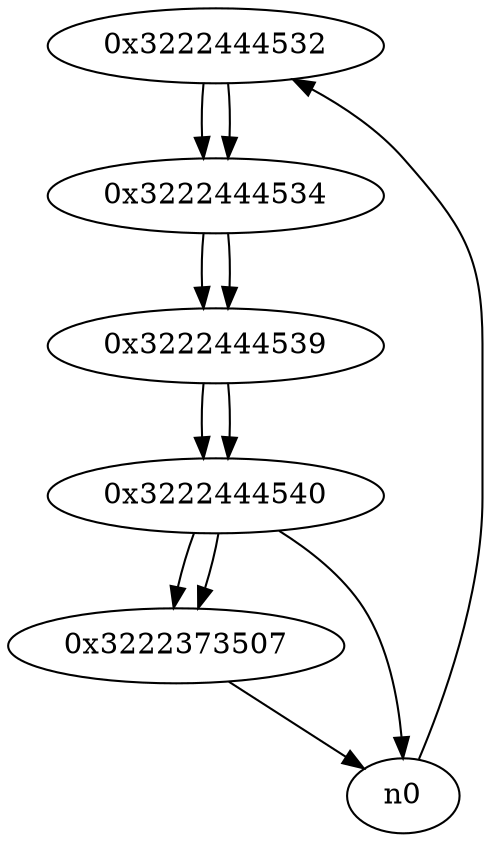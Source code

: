 digraph G{
/* nodes */
  n1 [label="0x3222444532"]
  n2 [label="0x3222444534"]
  n3 [label="0x3222444539"]
  n4 [label="0x3222444540"]
  n5 [label="0x3222373507"]
/* edges */
n1 -> n2;
n0 -> n1;
n2 -> n3;
n1 -> n2;
n3 -> n4;
n2 -> n3;
n4 -> n5;
n4 -> n0;
n3 -> n4;
n5 -> n0;
n4 -> n5;
}

